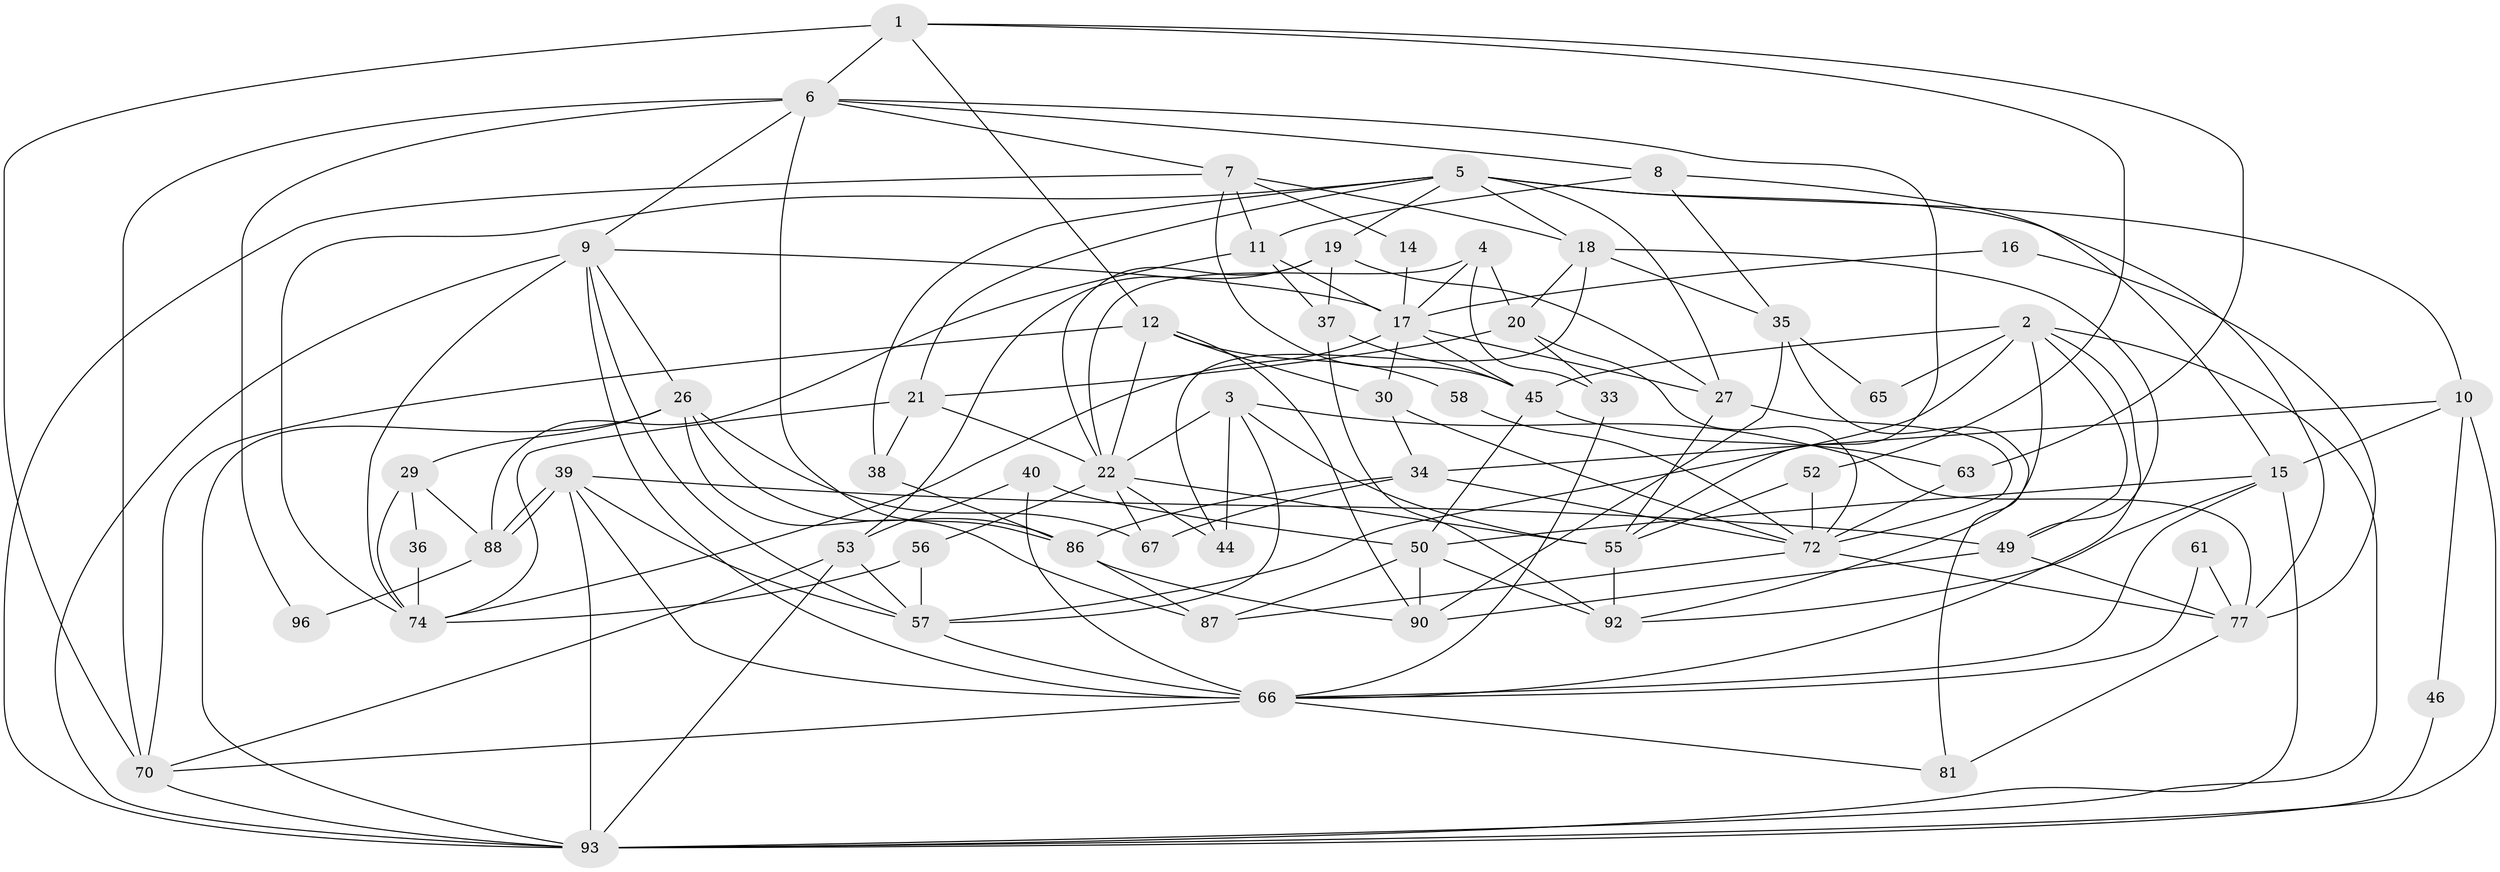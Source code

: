 // original degree distribution, {4: 0.30612244897959184, 5: 0.16326530612244897, 6: 0.09183673469387756, 2: 0.12244897959183673, 3: 0.2755102040816326, 7: 0.02040816326530612, 9: 0.01020408163265306, 10: 0.01020408163265306}
// Generated by graph-tools (version 1.1) at 2025/41/03/06/25 10:41:56]
// undirected, 61 vertices, 153 edges
graph export_dot {
graph [start="1"]
  node [color=gray90,style=filled];
  1 [super="+28"];
  2 [super="+80"];
  3 [super="+42"];
  4;
  5 [super="+59"];
  6 [super="+47"];
  7 [super="+23"];
  8 [super="+51"];
  9 [super="+43"];
  10 [super="+64"];
  11 [super="+31"];
  12 [super="+13"];
  14;
  15 [super="+24"];
  16;
  17 [super="+25"];
  18 [super="+82"];
  19 [super="+62"];
  20 [super="+85"];
  21 [super="+48"];
  22 [super="+32"];
  26 [super="+68"];
  27 [super="+41"];
  29 [super="+78"];
  30;
  33;
  34 [super="+69"];
  35;
  36;
  37;
  38;
  39 [super="+84"];
  40 [super="+73"];
  44;
  45 [super="+60"];
  46;
  49 [super="+54"];
  50 [super="+97"];
  52;
  53 [super="+71"];
  55 [super="+76"];
  56;
  57 [super="+83"];
  58;
  61;
  63;
  65;
  66 [super="+75"];
  67;
  70 [super="+98"];
  72 [super="+79"];
  74 [super="+89"];
  77 [super="+91"];
  81;
  86 [super="+95"];
  87;
  88;
  90;
  92;
  93 [super="+94"];
  96;
  1 -- 12 [weight=2];
  1 -- 63;
  1 -- 52;
  1 -- 6;
  1 -- 70;
  2 -- 92;
  2 -- 49;
  2 -- 66;
  2 -- 65;
  2 -- 45;
  2 -- 57;
  2 -- 93;
  3 -- 77;
  3 -- 44;
  3 -- 22;
  3 -- 57;
  3 -- 55;
  4 -- 22 [weight=2];
  4 -- 33;
  4 -- 20;
  4 -- 17;
  5 -- 18;
  5 -- 77;
  5 -- 21;
  5 -- 19;
  5 -- 38;
  5 -- 74;
  5 -- 10;
  5 -- 27;
  6 -- 7;
  6 -- 55;
  6 -- 96;
  6 -- 8;
  6 -- 9;
  6 -- 70;
  6 -- 86;
  7 -- 45;
  7 -- 18;
  7 -- 14;
  7 -- 11;
  7 -- 93;
  8 -- 35;
  8 -- 15;
  8 -- 11;
  9 -- 93;
  9 -- 17;
  9 -- 26;
  9 -- 66;
  9 -- 57;
  9 -- 74;
  10 -- 15;
  10 -- 46;
  10 -- 34;
  10 -- 93;
  11 -- 88;
  11 -- 37;
  11 -- 17;
  12 -- 70;
  12 -- 58;
  12 -- 22;
  12 -- 90;
  12 -- 30;
  14 -- 17;
  15 -- 93;
  15 -- 50;
  15 -- 66;
  15 -- 92;
  16 -- 17;
  16 -- 77;
  17 -- 30;
  17 -- 27;
  17 -- 74;
  17 -- 45;
  18 -- 44;
  18 -- 49;
  18 -- 35;
  18 -- 20;
  19 -- 22;
  19 -- 27;
  19 -- 37;
  19 -- 53;
  20 -- 33;
  20 -- 72;
  20 -- 21;
  21 -- 38;
  21 -- 22;
  21 -- 74;
  22 -- 44;
  22 -- 56;
  22 -- 67;
  22 -- 55;
  26 -- 93 [weight=2];
  26 -- 67;
  26 -- 87;
  26 -- 29;
  26 -- 86;
  27 -- 55;
  27 -- 72;
  29 -- 88;
  29 -- 36;
  29 -- 74;
  30 -- 34;
  30 -- 72;
  33 -- 66;
  34 -- 67;
  34 -- 86;
  34 -- 72;
  35 -- 90;
  35 -- 81;
  35 -- 65;
  36 -- 74;
  37 -- 45;
  37 -- 92;
  38 -- 86;
  39 -- 88;
  39 -- 88;
  39 -- 57;
  39 -- 66;
  39 -- 49;
  39 -- 93;
  40 -- 66;
  40 -- 50;
  40 -- 53;
  45 -- 63;
  45 -- 50;
  46 -- 93;
  49 -- 90;
  49 -- 77;
  50 -- 87;
  50 -- 92 [weight=2];
  50 -- 90;
  52 -- 55;
  52 -- 72;
  53 -- 57;
  53 -- 70;
  53 -- 93;
  55 -- 92;
  56 -- 57;
  56 -- 74;
  57 -- 66;
  58 -- 72;
  61 -- 66;
  61 -- 77;
  63 -- 72;
  66 -- 81;
  66 -- 70;
  70 -- 93;
  72 -- 77;
  72 -- 87;
  77 -- 81;
  86 -- 87;
  86 -- 90;
  88 -- 96;
}
